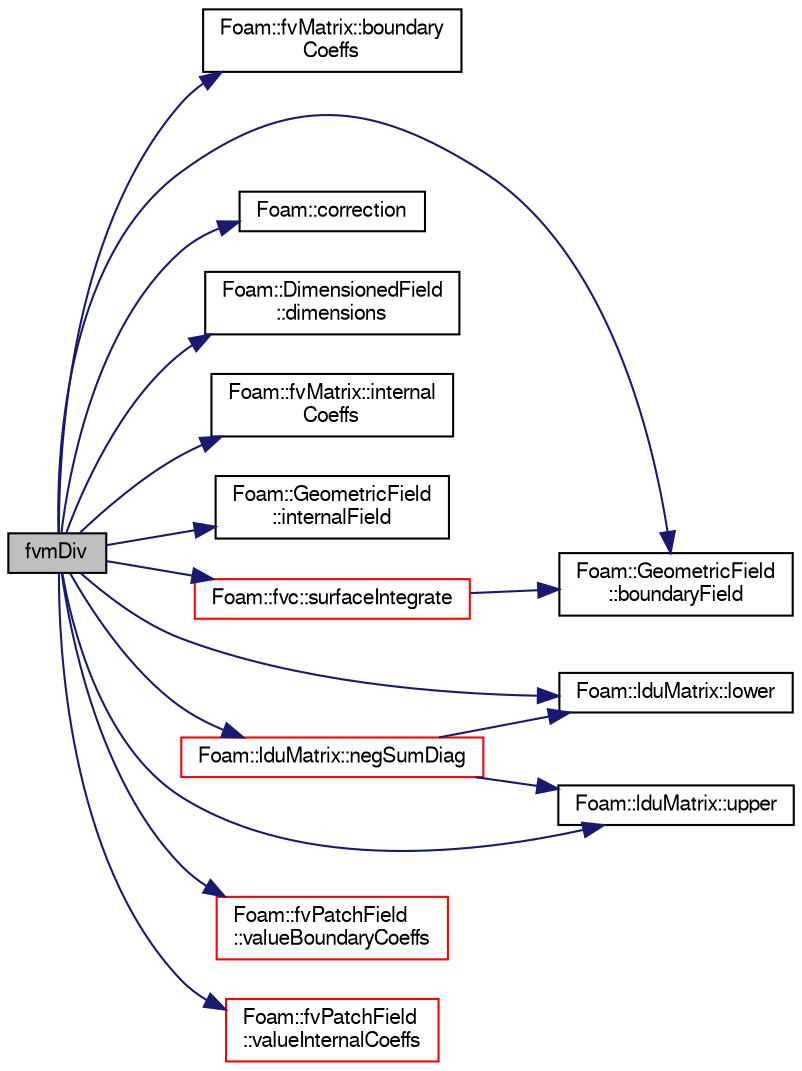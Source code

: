 digraph "fvmDiv"
{
  bgcolor="transparent";
  edge [fontname="FreeSans",fontsize="10",labelfontname="FreeSans",labelfontsize="10"];
  node [fontname="FreeSans",fontsize="10",shape=record];
  rankdir="LR";
  Node1 [label="fvmDiv",height=0.2,width=0.4,color="black", fillcolor="grey75", style="filled" fontcolor="black"];
  Node1 -> Node2 [color="midnightblue",fontsize="10",style="solid",fontname="FreeSans"];
  Node2 [label="Foam::fvMatrix::boundary\lCoeffs",height=0.2,width=0.4,color="black",URL="$a00850.html#a7afb1e50a188e5984f79504d63486d71",tooltip="fvBoundary scalar field containing pseudo-matrix coeffs "];
  Node1 -> Node3 [color="midnightblue",fontsize="10",style="solid",fontname="FreeSans"];
  Node3 [label="Foam::GeometricField\l::boundaryField",height=0.2,width=0.4,color="black",URL="$a00896.html#a3c6c1a789b48ea0c5e8bff64f9c14f2d",tooltip="Return reference to GeometricBoundaryField. "];
  Node1 -> Node4 [color="midnightblue",fontsize="10",style="solid",fontname="FreeSans"];
  Node4 [label="Foam::correction",height=0.2,width=0.4,color="black",URL="$a10237.html#aa5166e83cc970d681cdb0246482047e8",tooltip="Return the correction form of the given matrix. "];
  Node1 -> Node5 [color="midnightblue",fontsize="10",style="solid",fontname="FreeSans"];
  Node5 [label="Foam::DimensionedField\l::dimensions",height=0.2,width=0.4,color="black",URL="$a00511.html#a6098093e7de06370342a85cfae8b31f5",tooltip="Return dimensions. "];
  Node1 -> Node6 [color="midnightblue",fontsize="10",style="solid",fontname="FreeSans"];
  Node6 [label="Foam::fvMatrix::internal\lCoeffs",height=0.2,width=0.4,color="black",URL="$a00850.html#a70f63c0b305ac3c1b02423e6e5d28115",tooltip="fvBoundary scalar field containing pseudo-matrix coeffs "];
  Node1 -> Node7 [color="midnightblue",fontsize="10",style="solid",fontname="FreeSans"];
  Node7 [label="Foam::GeometricField\l::internalField",height=0.2,width=0.4,color="black",URL="$a00896.html#a9536140d36d69bbac40496f6b817aa0a",tooltip="Return internal field. "];
  Node1 -> Node8 [color="midnightblue",fontsize="10",style="solid",fontname="FreeSans"];
  Node8 [label="Foam::lduMatrix::lower",height=0.2,width=0.4,color="black",URL="$a01245.html#a734a4ef740d3c42f77537ecea178a161"];
  Node1 -> Node9 [color="midnightblue",fontsize="10",style="solid",fontname="FreeSans"];
  Node9 [label="Foam::lduMatrix::negSumDiag",height=0.2,width=0.4,color="red",URL="$a01245.html#a7ad351a572b04686613ec1f9650ad95c"];
  Node9 -> Node8 [color="midnightblue",fontsize="10",style="solid",fontname="FreeSans"];
  Node9 -> Node10 [color="midnightblue",fontsize="10",style="solid",fontname="FreeSans"];
  Node10 [label="Foam::lduMatrix::upper",height=0.2,width=0.4,color="black",URL="$a01245.html#a11672a767f497e24dce3ff31da13d9d0"];
  Node1 -> Node11 [color="midnightblue",fontsize="10",style="solid",fontname="FreeSans"];
  Node11 [label="Foam::fvc::surfaceIntegrate",height=0.2,width=0.4,color="red",URL="$a10271.html#aba5bf4c91953aa61f90bc35f6d487fd6"];
  Node11 -> Node3 [color="midnightblue",fontsize="10",style="solid",fontname="FreeSans"];
  Node1 -> Node10 [color="midnightblue",fontsize="10",style="solid",fontname="FreeSans"];
  Node1 -> Node12 [color="midnightblue",fontsize="10",style="solid",fontname="FreeSans"];
  Node12 [label="Foam::fvPatchField\l::valueBoundaryCoeffs",height=0.2,width=0.4,color="red",URL="$a00861.html#a59abdfedf97767b37bb86439c831f0d8",tooltip="Return the matrix source coefficients corresponding to the. "];
  Node1 -> Node13 [color="midnightblue",fontsize="10",style="solid",fontname="FreeSans"];
  Node13 [label="Foam::fvPatchField\l::valueInternalCoeffs",height=0.2,width=0.4,color="red",URL="$a00861.html#a1fb61f9c647f3d9017f7f347d894f4ce",tooltip="Return the matrix diagonal coefficients corresponding to the. "];
}

